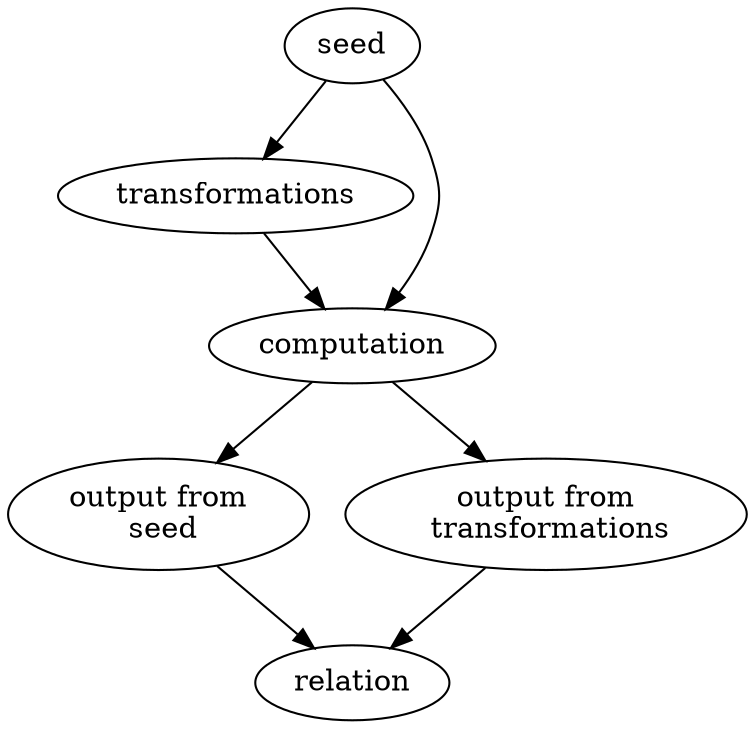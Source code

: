 digraph M {
    // rankdir = "LR";

    seed -> transformations;
    transformations -> computation;
    seed -> computation;
    computation -> "output from\n seed";
    computation -> "output from\n transformations";
    "output from\n seed" -> relation;
    "output from\n transformations" -> relation;
}
